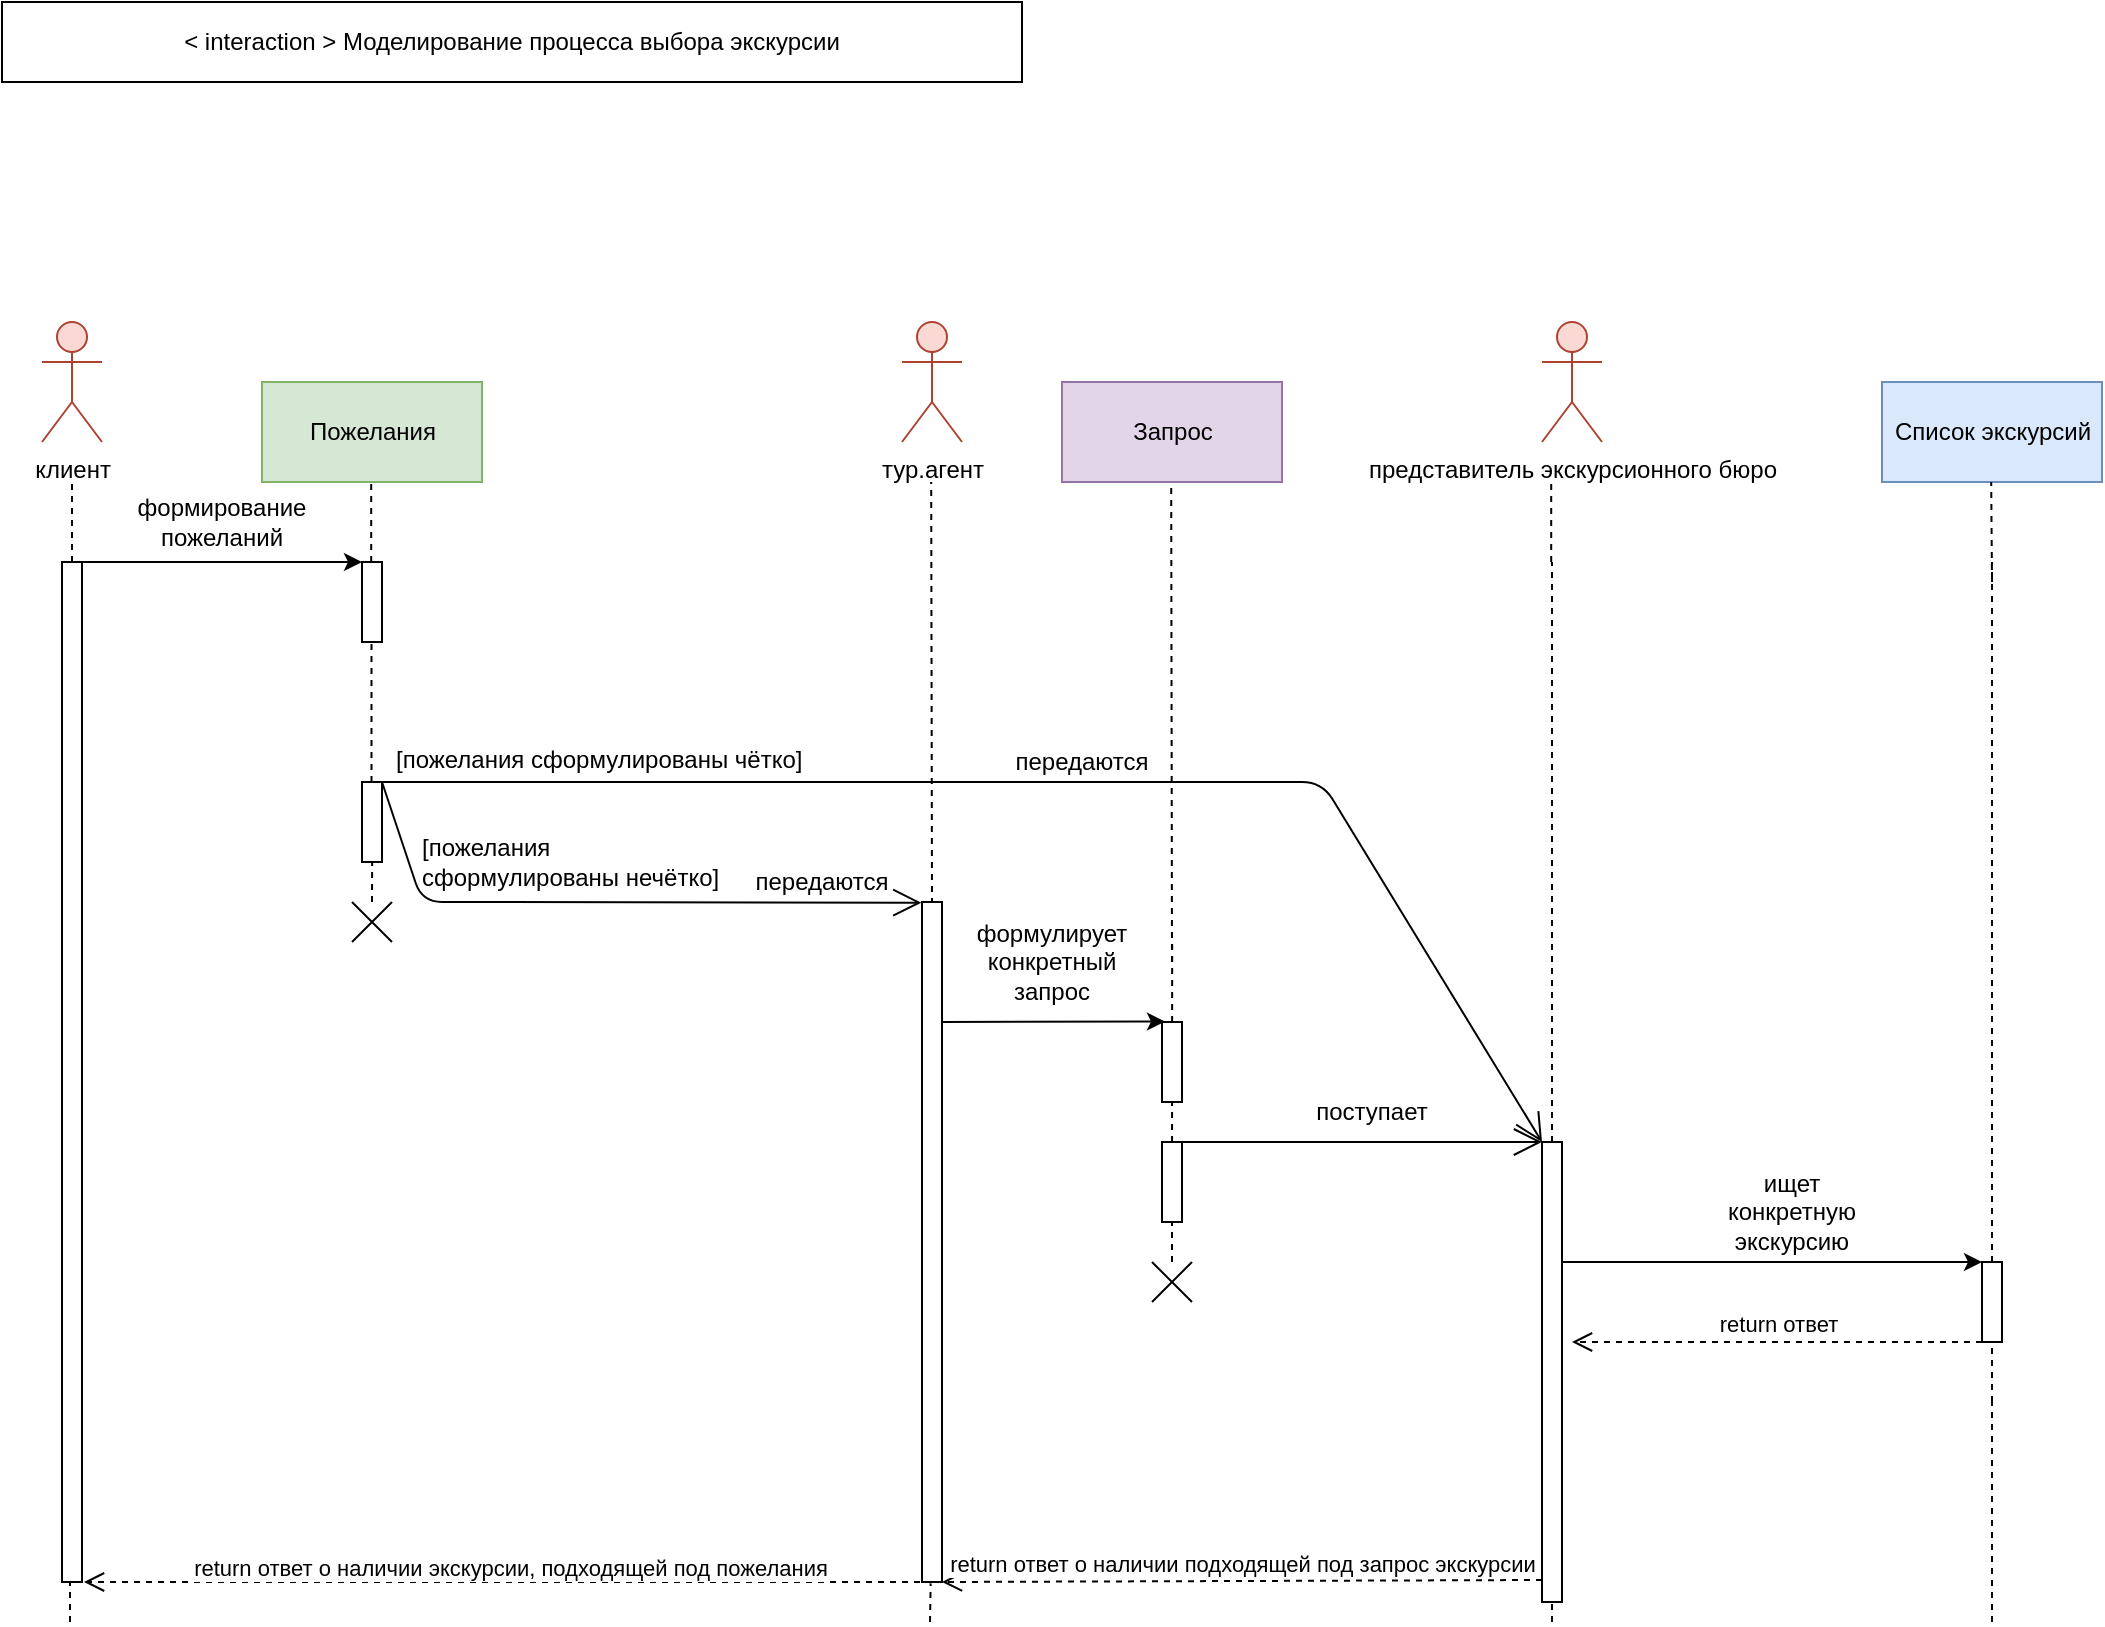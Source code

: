 <mxfile version="12.9.10" type="github">
  <diagram id="BwbKmep2h5bGMblftUvO" name="Page-1">
    <mxGraphModel dx="1422" dy="768" grid="1" gridSize="10" guides="1" tooltips="1" connect="1" arrows="1" fold="1" page="1" pageScale="1" pageWidth="850" pageHeight="1100" math="0" shadow="0">
      <root>
        <mxCell id="0" />
        <mxCell id="1" parent="0" />
        <mxCell id="eJPUeLMYaRIpT0Y_iR7e-1" value="клиент" style="shape=umlActor;verticalLabelPosition=bottom;labelBackgroundColor=#ffffff;verticalAlign=top;html=1;fillColor=#fad9d5;strokeColor=#ae4132;" parent="1" vertex="1">
          <mxGeometry x="180" y="200" width="30" height="60" as="geometry" />
        </mxCell>
        <mxCell id="eJPUeLMYaRIpT0Y_iR7e-2" value="тур.агент" style="shape=umlActor;verticalLabelPosition=bottom;labelBackgroundColor=#ffffff;verticalAlign=top;html=1;fillColor=#fad9d5;strokeColor=#ae4132;" parent="1" vertex="1">
          <mxGeometry x="610" y="200" width="30" height="60" as="geometry" />
        </mxCell>
        <mxCell id="eJPUeLMYaRIpT0Y_iR7e-3" value="&lt;div&gt;представитель экскурсионного бюро&lt;/div&gt;" style="shape=umlActor;verticalLabelPosition=bottom;labelBackgroundColor=#ffffff;verticalAlign=top;html=1;fillColor=#fad9d5;strokeColor=#ae4132;" parent="1" vertex="1">
          <mxGeometry x="930" y="200" width="30" height="60" as="geometry" />
        </mxCell>
        <mxCell id="eJPUeLMYaRIpT0Y_iR7e-4" value="Пожелания" style="html=1;fillColor=#d5e8d4;strokeColor=#82b366;" parent="1" vertex="1">
          <mxGeometry x="290" y="230" width="110" height="50" as="geometry" />
        </mxCell>
        <mxCell id="eJPUeLMYaRIpT0Y_iR7e-5" value="Запрос" style="html=1;fillColor=#e1d5e7;strokeColor=#9673a6;" parent="1" vertex="1">
          <mxGeometry x="690" y="230" width="110" height="50" as="geometry" />
        </mxCell>
        <mxCell id="eJPUeLMYaRIpT0Y_iR7e-6" value="Список экскурсий" style="html=1;fillColor=#dae8fc;strokeColor=#6c8ebf;" parent="1" vertex="1">
          <mxGeometry x="1100" y="230" width="110" height="50" as="geometry" />
        </mxCell>
        <mxCell id="eJPUeLMYaRIpT0Y_iR7e-8" value="" style="html=1;points=[];perimeter=orthogonalPerimeter;" parent="1" vertex="1">
          <mxGeometry x="190" y="320" width="10" height="510" as="geometry" />
        </mxCell>
        <mxCell id="eJPUeLMYaRIpT0Y_iR7e-9" value="формирование пожеланий" style="text;html=1;strokeColor=none;fillColor=none;align=center;verticalAlign=middle;whiteSpace=wrap;rounded=0;" parent="1" vertex="1">
          <mxGeometry x="200" y="280" width="140" height="40" as="geometry" />
        </mxCell>
        <mxCell id="eJPUeLMYaRIpT0Y_iR7e-10" value="" style="endArrow=none;dashed=1;html=1;" parent="1" edge="1">
          <mxGeometry width="50" height="50" relative="1" as="geometry">
            <mxPoint x="195" y="320" as="sourcePoint" />
            <mxPoint x="195" y="280" as="targetPoint" />
          </mxGeometry>
        </mxCell>
        <mxCell id="eJPUeLMYaRIpT0Y_iR7e-11" value="" style="endArrow=none;dashed=1;html=1;entryX=0.433;entryY=1.017;entryDx=0;entryDy=0;entryPerimeter=0;" parent="1" source="eJPUeLMYaRIpT0Y_iR7e-29" edge="1">
          <mxGeometry width="50" height="50" relative="1" as="geometry">
            <mxPoint x="344.75" y="558.64" as="sourcePoint" />
            <mxPoint x="345.08" y="450.0" as="targetPoint" />
          </mxGeometry>
        </mxCell>
        <mxCell id="eJPUeLMYaRIpT0Y_iR7e-12" value="" style="endArrow=none;dashed=1;html=1;" parent="1" source="eJPUeLMYaRIpT0Y_iR7e-13" edge="1">
          <mxGeometry width="50" height="50" relative="1" as="geometry">
            <mxPoint x="345.1" y="300" as="sourcePoint" />
            <mxPoint x="344.6" y="280" as="targetPoint" />
          </mxGeometry>
        </mxCell>
        <mxCell id="eJPUeLMYaRIpT0Y_iR7e-13" value="" style="html=1;points=[];perimeter=orthogonalPerimeter;" parent="1" vertex="1">
          <mxGeometry x="340" y="320" width="10" height="40" as="geometry" />
        </mxCell>
        <mxCell id="eJPUeLMYaRIpT0Y_iR7e-15" value="передаются" style="text;html=1;strokeColor=none;fillColor=none;align=center;verticalAlign=middle;whiteSpace=wrap;rounded=0;" parent="1" vertex="1">
          <mxGeometry x="500" y="470" width="140" height="20" as="geometry" />
        </mxCell>
        <mxCell id="eJPUeLMYaRIpT0Y_iR7e-16" value="" style="endArrow=none;dashed=1;html=1;entryX=0.433;entryY=1.017;entryDx=0;entryDy=0;entryPerimeter=0;" parent="1" edge="1">
          <mxGeometry width="50" height="50" relative="1" as="geometry">
            <mxPoint x="625.08" y="550" as="sourcePoint" />
            <mxPoint x="625.08" y="510.0" as="targetPoint" />
          </mxGeometry>
        </mxCell>
        <mxCell id="eJPUeLMYaRIpT0Y_iR7e-17" value="" style="endArrow=none;dashed=1;html=1;exitX=0.5;exitY=0.003;exitDx=0;exitDy=0;exitPerimeter=0;" parent="1" edge="1" source="eJPUeLMYaRIpT0Y_iR7e-30">
          <mxGeometry width="50" height="50" relative="1" as="geometry">
            <mxPoint x="625" y="380" as="sourcePoint" />
            <mxPoint x="624.6" y="280" as="targetPoint" />
          </mxGeometry>
        </mxCell>
        <mxCell id="eJPUeLMYaRIpT0Y_iR7e-18" value="" style="endArrow=classic;html=1;exitX=0.475;exitY=0;exitDx=0;exitDy=0;exitPerimeter=0;entryX=0.15;entryY=-0.006;entryDx=0;entryDy=0;entryPerimeter=0;" parent="1" target="eJPUeLMYaRIpT0Y_iR7e-33" edge="1">
          <mxGeometry width="50" height="50" relative="1" as="geometry">
            <mxPoint x="630" y="550" as="sourcePoint" />
            <mxPoint x="745.25" y="550" as="targetPoint" />
          </mxGeometry>
        </mxCell>
        <mxCell id="eJPUeLMYaRIpT0Y_iR7e-19" value="" style="endArrow=none;dashed=1;html=1;entryX=0.433;entryY=1.017;entryDx=0;entryDy=0;entryPerimeter=0;" parent="1" edge="1">
          <mxGeometry width="50" height="50" relative="1" as="geometry">
            <mxPoint x="745" y="670" as="sourcePoint" />
            <mxPoint x="745.08" y="510.0" as="targetPoint" />
          </mxGeometry>
        </mxCell>
        <mxCell id="eJPUeLMYaRIpT0Y_iR7e-20" value="" style="endArrow=none;dashed=1;html=1;" parent="1" edge="1">
          <mxGeometry width="50" height="50" relative="1" as="geometry">
            <mxPoint x="745" y="520" as="sourcePoint" />
            <mxPoint x="744.6" y="280" as="targetPoint" />
          </mxGeometry>
        </mxCell>
        <mxCell id="eJPUeLMYaRIpT0Y_iR7e-21" value="формулирует конкретный запрос" style="text;html=1;strokeColor=none;fillColor=none;align=center;verticalAlign=middle;whiteSpace=wrap;rounded=0;" parent="1" vertex="1">
          <mxGeometry x="640" y="490" width="90" height="60" as="geometry" />
        </mxCell>
        <mxCell id="eJPUeLMYaRIpT0Y_iR7e-23" value="поступает" style="text;html=1;strokeColor=none;fillColor=none;align=center;verticalAlign=middle;whiteSpace=wrap;rounded=0;" parent="1" vertex="1">
          <mxGeometry x="800" y="580" width="90" height="30" as="geometry" />
        </mxCell>
        <mxCell id="eJPUeLMYaRIpT0Y_iR7e-24" value="" style="endArrow=none;dashed=1;html=1;" parent="1" source="eJPUeLMYaRIpT0Y_iR7e-36" edge="1">
          <mxGeometry width="50" height="50" relative="1" as="geometry">
            <mxPoint x="935" y="651" as="sourcePoint" />
            <mxPoint x="935" y="320" as="targetPoint" />
          </mxGeometry>
        </mxCell>
        <mxCell id="eJPUeLMYaRIpT0Y_iR7e-25" value="" style="endArrow=none;dashed=1;html=1;" parent="1" edge="1">
          <mxGeometry width="50" height="50" relative="1" as="geometry">
            <mxPoint x="934.6" y="320" as="sourcePoint" />
            <mxPoint x="934.6" y="280" as="targetPoint" />
          </mxGeometry>
        </mxCell>
        <mxCell id="eJPUeLMYaRIpT0Y_iR7e-26" value="" style="endArrow=none;dashed=1;html=1;" parent="1" source="eJPUeLMYaRIpT0Y_iR7e-39" edge="1">
          <mxGeometry width="50" height="50" relative="1" as="geometry">
            <mxPoint x="1155" y="680.5" as="sourcePoint" />
            <mxPoint x="1155" y="320" as="targetPoint" />
          </mxGeometry>
        </mxCell>
        <mxCell id="eJPUeLMYaRIpT0Y_iR7e-27" value="" style="endArrow=none;dashed=1;html=1;" parent="1" edge="1">
          <mxGeometry width="50" height="50" relative="1" as="geometry">
            <mxPoint x="1155" y="330" as="sourcePoint" />
            <mxPoint x="1154.6" y="280" as="targetPoint" />
          </mxGeometry>
        </mxCell>
        <mxCell id="eJPUeLMYaRIpT0Y_iR7e-28" value="" style="endArrow=none;dashed=1;html=1;" parent="1" edge="1" source="eJPUeLMYaRIpT0Y_iR7e-29">
          <mxGeometry width="50" height="50" relative="1" as="geometry">
            <mxPoint x="344.75" y="380" as="sourcePoint" />
            <mxPoint x="344.75" y="360" as="targetPoint" />
          </mxGeometry>
        </mxCell>
        <mxCell id="eJPUeLMYaRIpT0Y_iR7e-29" value="" style="html=1;points=[];perimeter=orthogonalPerimeter;" parent="1" vertex="1">
          <mxGeometry x="340" y="430" width="10" height="40" as="geometry" />
        </mxCell>
        <mxCell id="eJPUeLMYaRIpT0Y_iR7e-30" value="" style="html=1;points=[];perimeter=orthogonalPerimeter;" parent="1" vertex="1">
          <mxGeometry x="620" y="490" width="10" height="340" as="geometry" />
        </mxCell>
        <mxCell id="eJPUeLMYaRIpT0Y_iR7e-33" value="" style="html=1;points=[];perimeter=orthogonalPerimeter;" parent="1" vertex="1">
          <mxGeometry x="740" y="550" width="10" height="40" as="geometry" />
        </mxCell>
        <mxCell id="eJPUeLMYaRIpT0Y_iR7e-34" value="" style="html=1;points=[];perimeter=orthogonalPerimeter;" parent="1" vertex="1">
          <mxGeometry x="740" y="610" width="10" height="40" as="geometry" />
        </mxCell>
        <mxCell id="eJPUeLMYaRIpT0Y_iR7e-35" value="" style="endArrow=classic;html=1;" parent="1" edge="1">
          <mxGeometry width="50" height="50" relative="1" as="geometry">
            <mxPoint x="940" y="670" as="sourcePoint" />
            <mxPoint x="1150" y="670" as="targetPoint" />
            <Array as="points">
              <mxPoint x="1000" y="670" />
              <mxPoint x="1049.67" y="670" />
              <mxPoint x="1100" y="670" />
            </Array>
          </mxGeometry>
        </mxCell>
        <mxCell id="eJPUeLMYaRIpT0Y_iR7e-36" value="" style="html=1;points=[];perimeter=orthogonalPerimeter;" parent="1" vertex="1">
          <mxGeometry x="930" y="610" width="10" height="230" as="geometry" />
        </mxCell>
        <mxCell id="eJPUeLMYaRIpT0Y_iR7e-37" value="" style="endArrow=none;dashed=1;html=1;" parent="1" target="eJPUeLMYaRIpT0Y_iR7e-36" edge="1">
          <mxGeometry width="50" height="50" relative="1" as="geometry">
            <mxPoint x="935" y="850" as="sourcePoint" />
            <mxPoint x="935" y="430" as="targetPoint" />
          </mxGeometry>
        </mxCell>
        <mxCell id="eJPUeLMYaRIpT0Y_iR7e-39" value="" style="html=1;points=[];perimeter=orthogonalPerimeter;" parent="1" vertex="1">
          <mxGeometry x="1150" y="670" width="10" height="40" as="geometry" />
        </mxCell>
        <mxCell id="eJPUeLMYaRIpT0Y_iR7e-40" value="" style="endArrow=none;dashed=1;html=1;" parent="1" target="eJPUeLMYaRIpT0Y_iR7e-39" edge="1">
          <mxGeometry width="50" height="50" relative="1" as="geometry">
            <mxPoint x="1155" y="740" as="sourcePoint" />
            <mxPoint x="1155" y="430" as="targetPoint" />
          </mxGeometry>
        </mxCell>
        <mxCell id="eJPUeLMYaRIpT0Y_iR7e-41" value="" style="endArrow=none;dashed=1;html=1;entryX=0.433;entryY=1.017;entryDx=0;entryDy=0;entryPerimeter=0;" parent="1" edge="1">
          <mxGeometry width="50" height="50" relative="1" as="geometry">
            <mxPoint x="345" y="490" as="sourcePoint" />
            <mxPoint x="345.08" y="470.0" as="targetPoint" />
          </mxGeometry>
        </mxCell>
        <mxCell id="eJPUeLMYaRIpT0Y_iR7e-42" value="ищет конкретную экскурсию" style="text;html=1;strokeColor=none;fillColor=none;align=center;verticalAlign=middle;whiteSpace=wrap;rounded=0;" parent="1" vertex="1">
          <mxGeometry x="1010" y="630" width="90" height="30" as="geometry" />
        </mxCell>
        <mxCell id="eJPUeLMYaRIpT0Y_iR7e-43" value="" style="endArrow=none;dashed=1;html=1;" parent="1" edge="1">
          <mxGeometry width="50" height="50" relative="1" as="geometry">
            <mxPoint x="1155" y="850" as="sourcePoint" />
            <mxPoint x="1155" y="740" as="targetPoint" />
          </mxGeometry>
        </mxCell>
        <mxCell id="eJPUeLMYaRIpT0Y_iR7e-44" value="return ответ о наличии подходящей под запрос экскурсии" style="html=1;verticalAlign=bottom;endArrow=open;dashed=1;endSize=8;" parent="1" edge="1">
          <mxGeometry relative="1" as="geometry">
            <mxPoint x="930" y="829" as="sourcePoint" />
            <mxPoint x="630" y="830" as="targetPoint" />
            <mxPoint y="1" as="offset" />
          </mxGeometry>
        </mxCell>
        <mxCell id="eJPUeLMYaRIpT0Y_iR7e-49" value="" style="endArrow=none;dashed=1;html=1;entryX=0.433;entryY=1.017;entryDx=0;entryDy=0;entryPerimeter=0;" parent="1" edge="1">
          <mxGeometry width="50" height="50" relative="1" as="geometry">
            <mxPoint x="624" y="850" as="sourcePoint" />
            <mxPoint x="624.33" y="830.68" as="targetPoint" />
          </mxGeometry>
        </mxCell>
        <mxCell id="eJPUeLMYaRIpT0Y_iR7e-50" value="return ответ о наличии экскурсии, подходящей под пожелания " style="html=1;verticalAlign=bottom;endArrow=open;dashed=1;endSize=8;" parent="1" edge="1">
          <mxGeometry x="-0.002" y="2" relative="1" as="geometry">
            <mxPoint x="625" y="830" as="sourcePoint" />
            <mxPoint x="201" y="830" as="targetPoint" />
            <mxPoint as="offset" />
            <Array as="points" />
          </mxGeometry>
        </mxCell>
        <mxCell id="eJPUeLMYaRIpT0Y_iR7e-51" value="" style="endArrow=none;dashed=1;html=1;" parent="1" target="eJPUeLMYaRIpT0Y_iR7e-8" edge="1">
          <mxGeometry width="50" height="50" relative="1" as="geometry">
            <mxPoint x="194" y="850" as="sourcePoint" />
            <mxPoint x="194.33" y="720.68" as="targetPoint" />
          </mxGeometry>
        </mxCell>
        <mxCell id="eJPUeLMYaRIpT0Y_iR7e-52" value="&lt;div&gt;&amp;lt; interaction &amp;gt; Моделирование процесса выбора экскурсии&lt;/div&gt;" style="rounded=0;whiteSpace=wrap;html=1;" parent="1" vertex="1">
          <mxGeometry x="160" y="40" width="510" height="40" as="geometry" />
        </mxCell>
        <mxCell id="eJPUeLMYaRIpT0Y_iR7e-53" value="" style="shape=umlDestroy;whiteSpace=wrap;html=1;strokeWidth=1;" parent="1" vertex="1">
          <mxGeometry x="335" y="490" width="20" height="20" as="geometry" />
        </mxCell>
        <mxCell id="eJPUeLMYaRIpT0Y_iR7e-54" value="" style="shape=umlDestroy;whiteSpace=wrap;html=1;strokeWidth=1;" parent="1" vertex="1">
          <mxGeometry x="735" y="670" width="20" height="20" as="geometry" />
        </mxCell>
        <mxCell id="FuVLLFe_GyLbmor-yIGp-1" value="return ответ" style="html=1;verticalAlign=bottom;endArrow=open;dashed=1;endSize=8;entryX=1.5;entryY=1;entryDx=0;entryDy=0;entryPerimeter=0;" edge="1" parent="1">
          <mxGeometry relative="1" as="geometry">
            <mxPoint x="1150" y="710" as="sourcePoint" />
            <mxPoint x="945" y="710" as="targetPoint" />
          </mxGeometry>
        </mxCell>
        <mxCell id="FuVLLFe_GyLbmor-yIGp-7" value="" style="endArrow=classic;html=1;entryX=1;entryY=1;entryDx=0;entryDy=0;" edge="1" parent="1" target="eJPUeLMYaRIpT0Y_iR7e-9">
          <mxGeometry width="50" height="50" relative="1" as="geometry">
            <mxPoint x="199" y="320" as="sourcePoint" />
            <mxPoint x="295" y="310" as="targetPoint" />
          </mxGeometry>
        </mxCell>
        <mxCell id="FuVLLFe_GyLbmor-yIGp-8" value="&lt;div align=&quot;left&quot;&gt;[пожелания сформулированы нечётко]&lt;/div&gt;" style="text;html=1;strokeColor=none;fillColor=none;align=left;verticalAlign=middle;whiteSpace=wrap;rounded=0;" vertex="1" parent="1">
          <mxGeometry x="367.5" y="450" width="152.5" height="40" as="geometry" />
        </mxCell>
        <mxCell id="FuVLLFe_GyLbmor-yIGp-9" value="[пожелания сформулированы чётко]" style="text;whiteSpace=wrap;html=1;" vertex="1" parent="1">
          <mxGeometry x="355" y="405" width="230" height="30" as="geometry" />
        </mxCell>
        <mxCell id="FuVLLFe_GyLbmor-yIGp-16" value="передаются" style="text;html=1;strokeColor=none;fillColor=none;align=center;verticalAlign=middle;whiteSpace=wrap;rounded=0;" vertex="1" parent="1">
          <mxGeometry x="630" y="410" width="140" height="20" as="geometry" />
        </mxCell>
        <mxCell id="FuVLLFe_GyLbmor-yIGp-17" value="" style="endArrow=open;endFill=1;endSize=12;html=1;" edge="1" parent="1">
          <mxGeometry width="160" relative="1" as="geometry">
            <mxPoint x="750" y="610" as="sourcePoint" />
            <mxPoint x="930" y="610" as="targetPoint" />
          </mxGeometry>
        </mxCell>
        <mxCell id="FuVLLFe_GyLbmor-yIGp-18" value="" style="endArrow=open;endFill=1;endSize=12;html=1;" edge="1" parent="1">
          <mxGeometry width="160" relative="1" as="geometry">
            <mxPoint x="345" y="430" as="sourcePoint" />
            <mxPoint x="930" y="610" as="targetPoint" />
            <Array as="points">
              <mxPoint x="820" y="430" />
            </Array>
          </mxGeometry>
        </mxCell>
        <mxCell id="FuVLLFe_GyLbmor-yIGp-19" value="" style="endArrow=open;endFill=1;endSize=12;html=1;entryX=-0.033;entryY=0.001;entryDx=0;entryDy=0;entryPerimeter=0;" edge="1" parent="1" target="eJPUeLMYaRIpT0Y_iR7e-30">
          <mxGeometry width="160" relative="1" as="geometry">
            <mxPoint x="350" y="430" as="sourcePoint" />
            <mxPoint x="510" y="430" as="targetPoint" />
            <Array as="points">
              <mxPoint x="370" y="490" />
            </Array>
          </mxGeometry>
        </mxCell>
      </root>
    </mxGraphModel>
  </diagram>
</mxfile>
